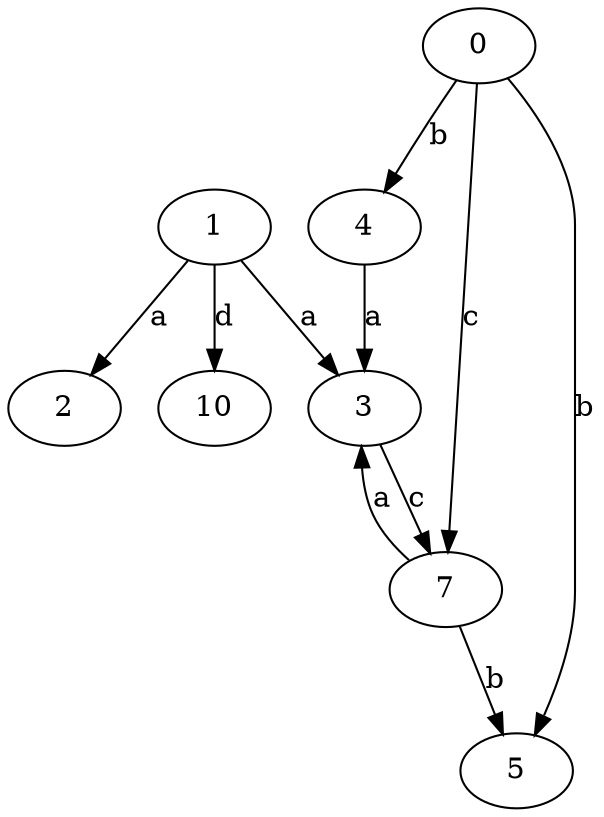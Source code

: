 strict digraph  {
1;
2;
3;
4;
5;
0;
7;
10;
1 -> 2  [label=a];
1 -> 3  [label=a];
1 -> 10  [label=d];
3 -> 7  [label=c];
4 -> 3  [label=a];
0 -> 4  [label=b];
0 -> 5  [label=b];
0 -> 7  [label=c];
7 -> 3  [label=a];
7 -> 5  [label=b];
}
